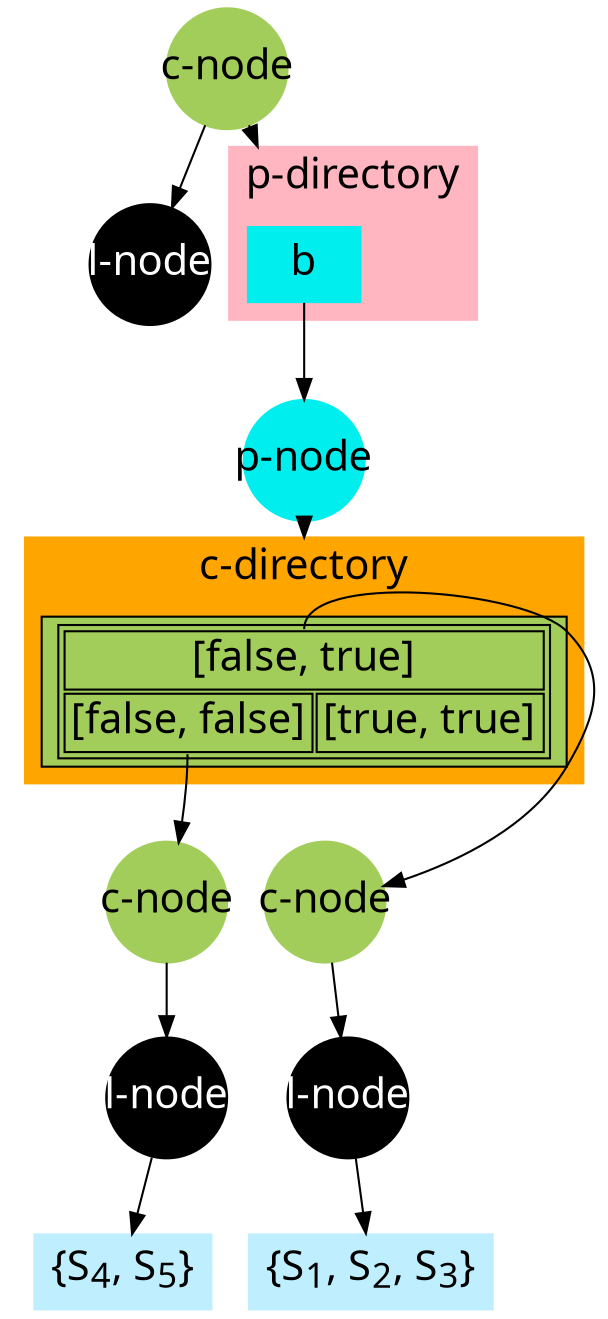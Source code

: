 digraph {
    compound=true    node [fontsize=20, fontname="Verdana"];
    "cnode_root" [label="c-node", color=darkolivegreen3, fillcolor=darkolivegreen3, style=filled, shape=circle, fixedsize=true, width=0.8]
    "lnode_" [label="l-node", fillcolor=black, style=filled, fontcolor=white, shape=circle, fixedsize=true, width=0.8]
    subgraph "clusterpdir_" {
        color=lightpink; fillcolor=lightpink; style=filled; label="p-directory"; fontsize=20; fontname="Verdana"
        "pnode__b" [label="b", color=cyan2, fillcolor=cyan2, style=filled, shape=record]
    }
    "pnode__b" [label="b", color=cyan2, fillcolor=cyan2, style=filled, shape=record]
    "pnode__b_fake" [label="p-node", color=cyan2, fillcolor=cyan2, style=filled, shape=circle, fixedsize=true, width=0.8]
    subgraph "clustercdir__b_false_true" {
        color=orange; fillcolor=orange; style=filled; label="c-directory"; fontsize=20; fontname="Verdana"
        cdir__b_false_true [fillcolor=darkolivegreen3, style=filled, shape=box, label=<
            <table>
                <tr>
                    <td colspan="2" port="cdir__b_false_true">[false, true]</td>
                </tr>
                <tr>
                    <td colspan="1" port="cdir__b_false_false">[false, false]</td>
                    <td colspan="1" port="cdir__b_true_true">[true, true]</td>
                </tr>
            </table>
        >]
    }
    "cnode__b_false_true" [label="c-node", color=darkolivegreen3, fillcolor=darkolivegreen3, style=filled, shape=circle, fixedsize=true, width=0.8]
    "lnode__b_false_true" [label="l-node", fillcolor=black, style=filled, fontcolor=white, shape=circle, fixedsize=true, width=0.8]
    "lnode__b_false_true_subs" [label=<\{S<sub>1</sub>, S<sub>2</sub>, S<sub>3</sub>\}>, color=lightblue1, fillcolor=lightblue1, style=filled, shape=record]
    "cnode__b_false_false" [label="c-node", color=darkolivegreen3, fillcolor=darkolivegreen3, style=filled, shape=circle, fixedsize=true, width=0.8]
    "lnode__b_false_false" [label="l-node", fillcolor=black, style=filled, fontcolor=white, shape=circle, fixedsize=true, width=0.8]
    "lnode__b_false_false_subs" [label=<\{S<sub>4</sub>, S<sub>5</sub>\}>, color=lightblue1, fillcolor=lightblue1, style=filled, shape=record]
    "cnode_root" -> "lnode_"
    "cnode_root" -> "pnode__b" [lhead="clusterpdir_"]
    "pnode__b" -> "pnode__b_fake"
    "pnode__b_fake" -> "cdir__b_false_true" [lhead="clustercdir__b_false_true"]
    cdir__b_false_true:cdir__b_false_true -> "cnode__b_false_true"
    "cnode__b_false_true" -> "lnode__b_false_true"
    "lnode__b_false_true" -> "lnode__b_false_true_subs"
    cdir__b_false_true:cdir__b_false_false -> "cnode__b_false_false"
    "cnode__b_false_false" -> "lnode__b_false_false"
    "lnode__b_false_false" -> "lnode__b_false_false_subs"
    { rank=same; "pnode__b_fake" }
    { rank=same; "cnode__b_false_true", "cnode__b_false_false" }
}
